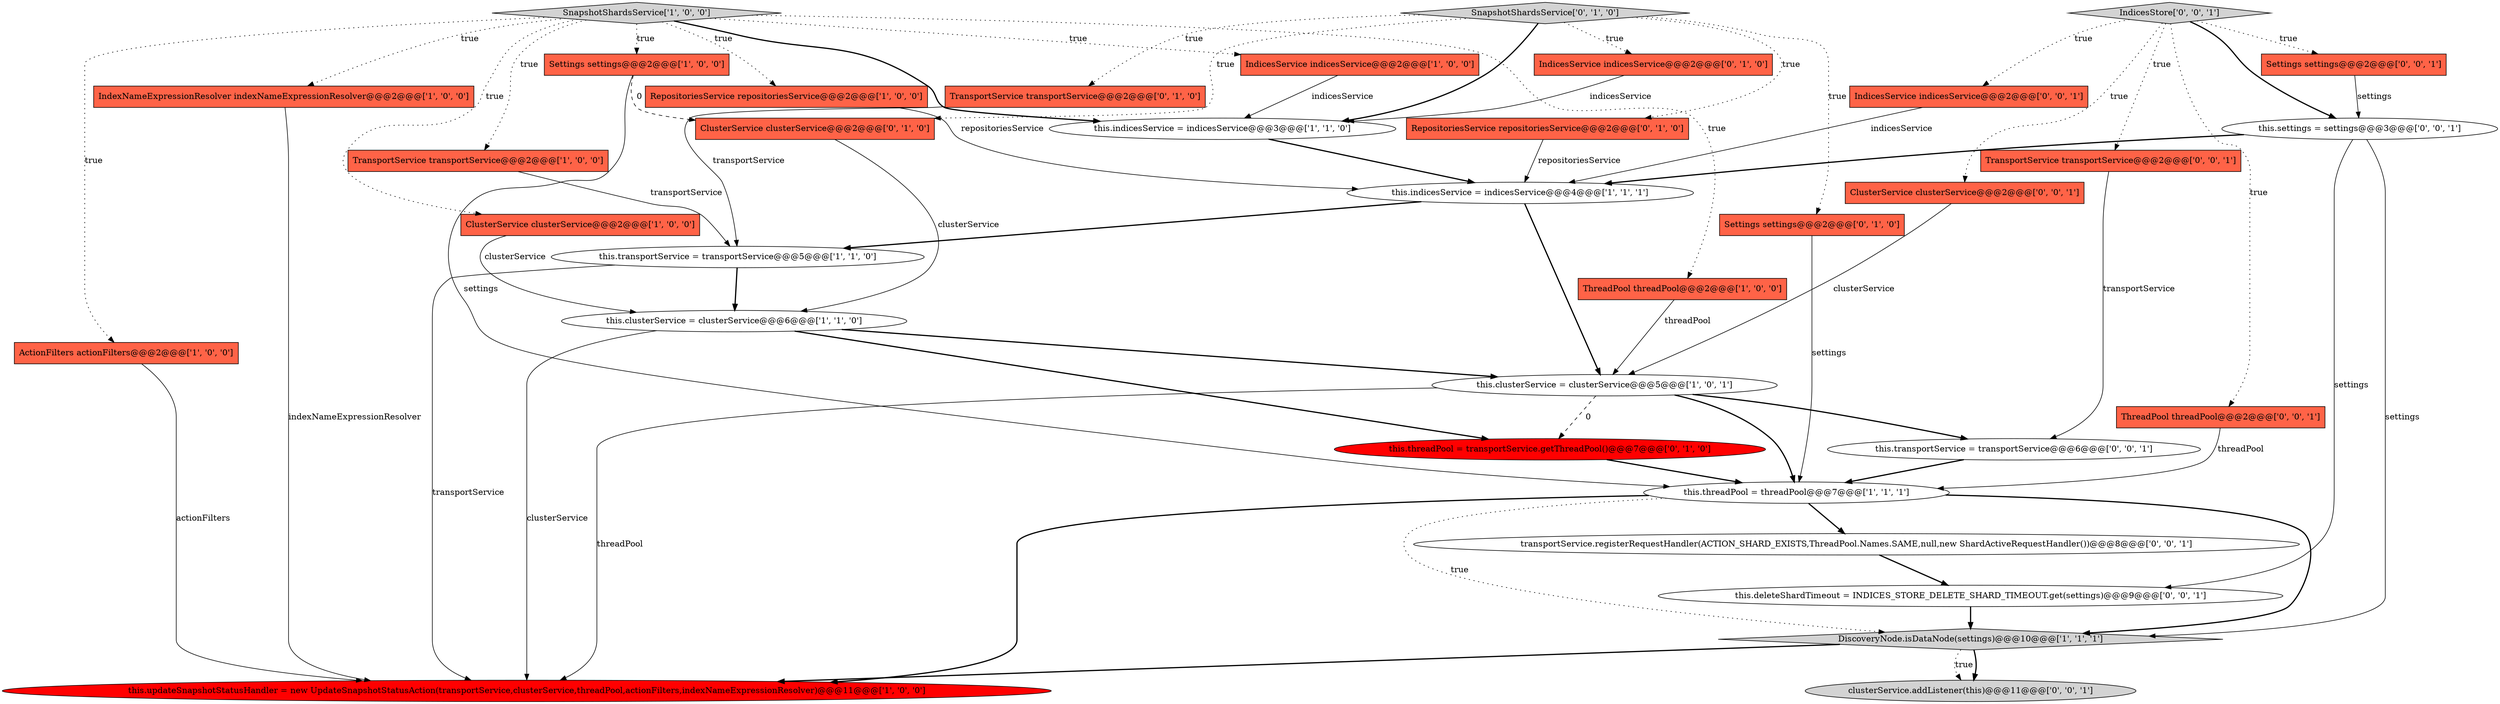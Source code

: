 digraph {
19 [style = filled, label = "SnapshotShardsService['0', '1', '0']", fillcolor = lightgray, shape = diamond image = "AAA0AAABBB2BBB"];
1 [style = filled, label = "this.threadPool = threadPool@@@7@@@['1', '1', '1']", fillcolor = white, shape = ellipse image = "AAA0AAABBB1BBB"];
10 [style = filled, label = "this.indicesService = indicesService@@@3@@@['1', '1', '0']", fillcolor = white, shape = ellipse image = "AAA0AAABBB1BBB"];
24 [style = filled, label = "IndicesService indicesService@@@2@@@['0', '0', '1']", fillcolor = tomato, shape = box image = "AAA0AAABBB3BBB"];
31 [style = filled, label = "TransportService transportService@@@2@@@['0', '0', '1']", fillcolor = tomato, shape = box image = "AAA0AAABBB3BBB"];
16 [style = filled, label = "Settings settings@@@2@@@['1', '0', '0']", fillcolor = tomato, shape = box image = "AAA1AAABBB1BBB"];
27 [style = filled, label = "clusterService.addListener(this)@@@11@@@['0', '0', '1']", fillcolor = lightgray, shape = ellipse image = "AAA0AAABBB3BBB"];
29 [style = filled, label = "ClusterService clusterService@@@2@@@['0', '0', '1']", fillcolor = tomato, shape = box image = "AAA0AAABBB3BBB"];
14 [style = filled, label = "IndexNameExpressionResolver indexNameExpressionResolver@@@2@@@['1', '0', '0']", fillcolor = tomato, shape = box image = "AAA0AAABBB1BBB"];
33 [style = filled, label = "this.deleteShardTimeout = INDICES_STORE_DELETE_SHARD_TIMEOUT.get(settings)@@@9@@@['0', '0', '1']", fillcolor = white, shape = ellipse image = "AAA0AAABBB3BBB"];
2 [style = filled, label = "IndicesService indicesService@@@2@@@['1', '0', '0']", fillcolor = tomato, shape = box image = "AAA0AAABBB1BBB"];
7 [style = filled, label = "TransportService transportService@@@2@@@['1', '0', '0']", fillcolor = tomato, shape = box image = "AAA0AAABBB1BBB"];
34 [style = filled, label = "IndicesStore['0', '0', '1']", fillcolor = lightgray, shape = diamond image = "AAA0AAABBB3BBB"];
30 [style = filled, label = "Settings settings@@@2@@@['0', '0', '1']", fillcolor = tomato, shape = box image = "AAA0AAABBB3BBB"];
6 [style = filled, label = "this.updateSnapshotStatusHandler = new UpdateSnapshotStatusAction(transportService,clusterService,threadPool,actionFilters,indexNameExpressionResolver)@@@11@@@['1', '0', '0']", fillcolor = red, shape = ellipse image = "AAA1AAABBB1BBB"];
17 [style = filled, label = "Settings settings@@@2@@@['0', '1', '0']", fillcolor = tomato, shape = box image = "AAA0AAABBB2BBB"];
13 [style = filled, label = "this.indicesService = indicesService@@@4@@@['1', '1', '1']", fillcolor = white, shape = ellipse image = "AAA0AAABBB1BBB"];
28 [style = filled, label = "ThreadPool threadPool@@@2@@@['0', '0', '1']", fillcolor = tomato, shape = box image = "AAA0AAABBB3BBB"];
9 [style = filled, label = "ThreadPool threadPool@@@2@@@['1', '0', '0']", fillcolor = tomato, shape = box image = "AAA0AAABBB1BBB"];
25 [style = filled, label = "this.settings = settings@@@3@@@['0', '0', '1']", fillcolor = white, shape = ellipse image = "AAA0AAABBB3BBB"];
20 [style = filled, label = "RepositoriesService repositoriesService@@@2@@@['0', '1', '0']", fillcolor = tomato, shape = box image = "AAA0AAABBB2BBB"];
11 [style = filled, label = "this.clusterService = clusterService@@@5@@@['1', '0', '1']", fillcolor = white, shape = ellipse image = "AAA0AAABBB1BBB"];
12 [style = filled, label = "SnapshotShardsService['1', '0', '0']", fillcolor = lightgray, shape = diamond image = "AAA0AAABBB1BBB"];
23 [style = filled, label = "ClusterService clusterService@@@2@@@['0', '1', '0']", fillcolor = tomato, shape = box image = "AAA1AAABBB2BBB"];
32 [style = filled, label = "this.transportService = transportService@@@6@@@['0', '0', '1']", fillcolor = white, shape = ellipse image = "AAA0AAABBB3BBB"];
22 [style = filled, label = "TransportService transportService@@@2@@@['0', '1', '0']", fillcolor = tomato, shape = box image = "AAA0AAABBB2BBB"];
8 [style = filled, label = "ActionFilters actionFilters@@@2@@@['1', '0', '0']", fillcolor = tomato, shape = box image = "AAA0AAABBB1BBB"];
26 [style = filled, label = "transportService.registerRequestHandler(ACTION_SHARD_EXISTS,ThreadPool.Names.SAME,null,new ShardActiveRequestHandler())@@@8@@@['0', '0', '1']", fillcolor = white, shape = ellipse image = "AAA0AAABBB3BBB"];
3 [style = filled, label = "this.clusterService = clusterService@@@6@@@['1', '1', '0']", fillcolor = white, shape = ellipse image = "AAA0AAABBB1BBB"];
0 [style = filled, label = "DiscoveryNode.isDataNode(settings)@@@10@@@['1', '1', '1']", fillcolor = lightgray, shape = diamond image = "AAA0AAABBB1BBB"];
5 [style = filled, label = "this.transportService = transportService@@@5@@@['1', '1', '0']", fillcolor = white, shape = ellipse image = "AAA0AAABBB1BBB"];
15 [style = filled, label = "ClusterService clusterService@@@2@@@['1', '0', '0']", fillcolor = tomato, shape = box image = "AAA0AAABBB1BBB"];
18 [style = filled, label = "this.threadPool = transportService.getThreadPool()@@@7@@@['0', '1', '0']", fillcolor = red, shape = ellipse image = "AAA1AAABBB2BBB"];
4 [style = filled, label = "RepositoriesService repositoriesService@@@2@@@['1', '0', '0']", fillcolor = tomato, shape = box image = "AAA0AAABBB1BBB"];
21 [style = filled, label = "IndicesService indicesService@@@2@@@['0', '1', '0']", fillcolor = tomato, shape = box image = "AAA0AAABBB2BBB"];
5->3 [style = bold, label=""];
34->28 [style = dotted, label="true"];
28->1 [style = solid, label="threadPool"];
34->25 [style = bold, label=""];
34->24 [style = dotted, label="true"];
11->1 [style = bold, label=""];
0->6 [style = bold, label=""];
2->10 [style = solid, label="indicesService"];
25->13 [style = bold, label=""];
0->27 [style = bold, label=""];
12->8 [style = dotted, label="true"];
19->17 [style = dotted, label="true"];
19->20 [style = dotted, label="true"];
12->2 [style = dotted, label="true"];
3->11 [style = bold, label=""];
21->10 [style = solid, label="indicesService"];
12->15 [style = dotted, label="true"];
34->29 [style = dotted, label="true"];
19->23 [style = dotted, label="true"];
19->10 [style = bold, label=""];
11->32 [style = bold, label=""];
16->23 [style = dashed, label="0"];
19->21 [style = dotted, label="true"];
16->1 [style = solid, label="settings"];
1->0 [style = bold, label=""];
1->26 [style = bold, label=""];
13->11 [style = bold, label=""];
3->18 [style = bold, label=""];
8->6 [style = solid, label="actionFilters"];
33->0 [style = bold, label=""];
12->14 [style = dotted, label="true"];
23->3 [style = solid, label="clusterService"];
11->6 [style = solid, label="threadPool"];
12->10 [style = bold, label=""];
4->13 [style = solid, label="repositoriesService"];
1->6 [style = bold, label=""];
34->31 [style = dotted, label="true"];
10->13 [style = bold, label=""];
18->1 [style = bold, label=""];
20->13 [style = solid, label="repositoriesService"];
12->16 [style = dotted, label="true"];
11->18 [style = dashed, label="0"];
17->1 [style = solid, label="settings"];
25->0 [style = solid, label="settings"];
32->1 [style = bold, label=""];
19->22 [style = dotted, label="true"];
7->5 [style = solid, label="transportService"];
9->11 [style = solid, label="threadPool"];
13->5 [style = bold, label=""];
24->13 [style = solid, label="indicesService"];
25->33 [style = solid, label="settings"];
5->6 [style = solid, label="transportService"];
31->32 [style = solid, label="transportService"];
12->4 [style = dotted, label="true"];
1->0 [style = dotted, label="true"];
14->6 [style = solid, label="indexNameExpressionResolver"];
0->27 [style = dotted, label="true"];
12->7 [style = dotted, label="true"];
12->9 [style = dotted, label="true"];
22->5 [style = solid, label="transportService"];
26->33 [style = bold, label=""];
34->30 [style = dotted, label="true"];
3->6 [style = solid, label="clusterService"];
15->3 [style = solid, label="clusterService"];
29->11 [style = solid, label="clusterService"];
30->25 [style = solid, label="settings"];
}

